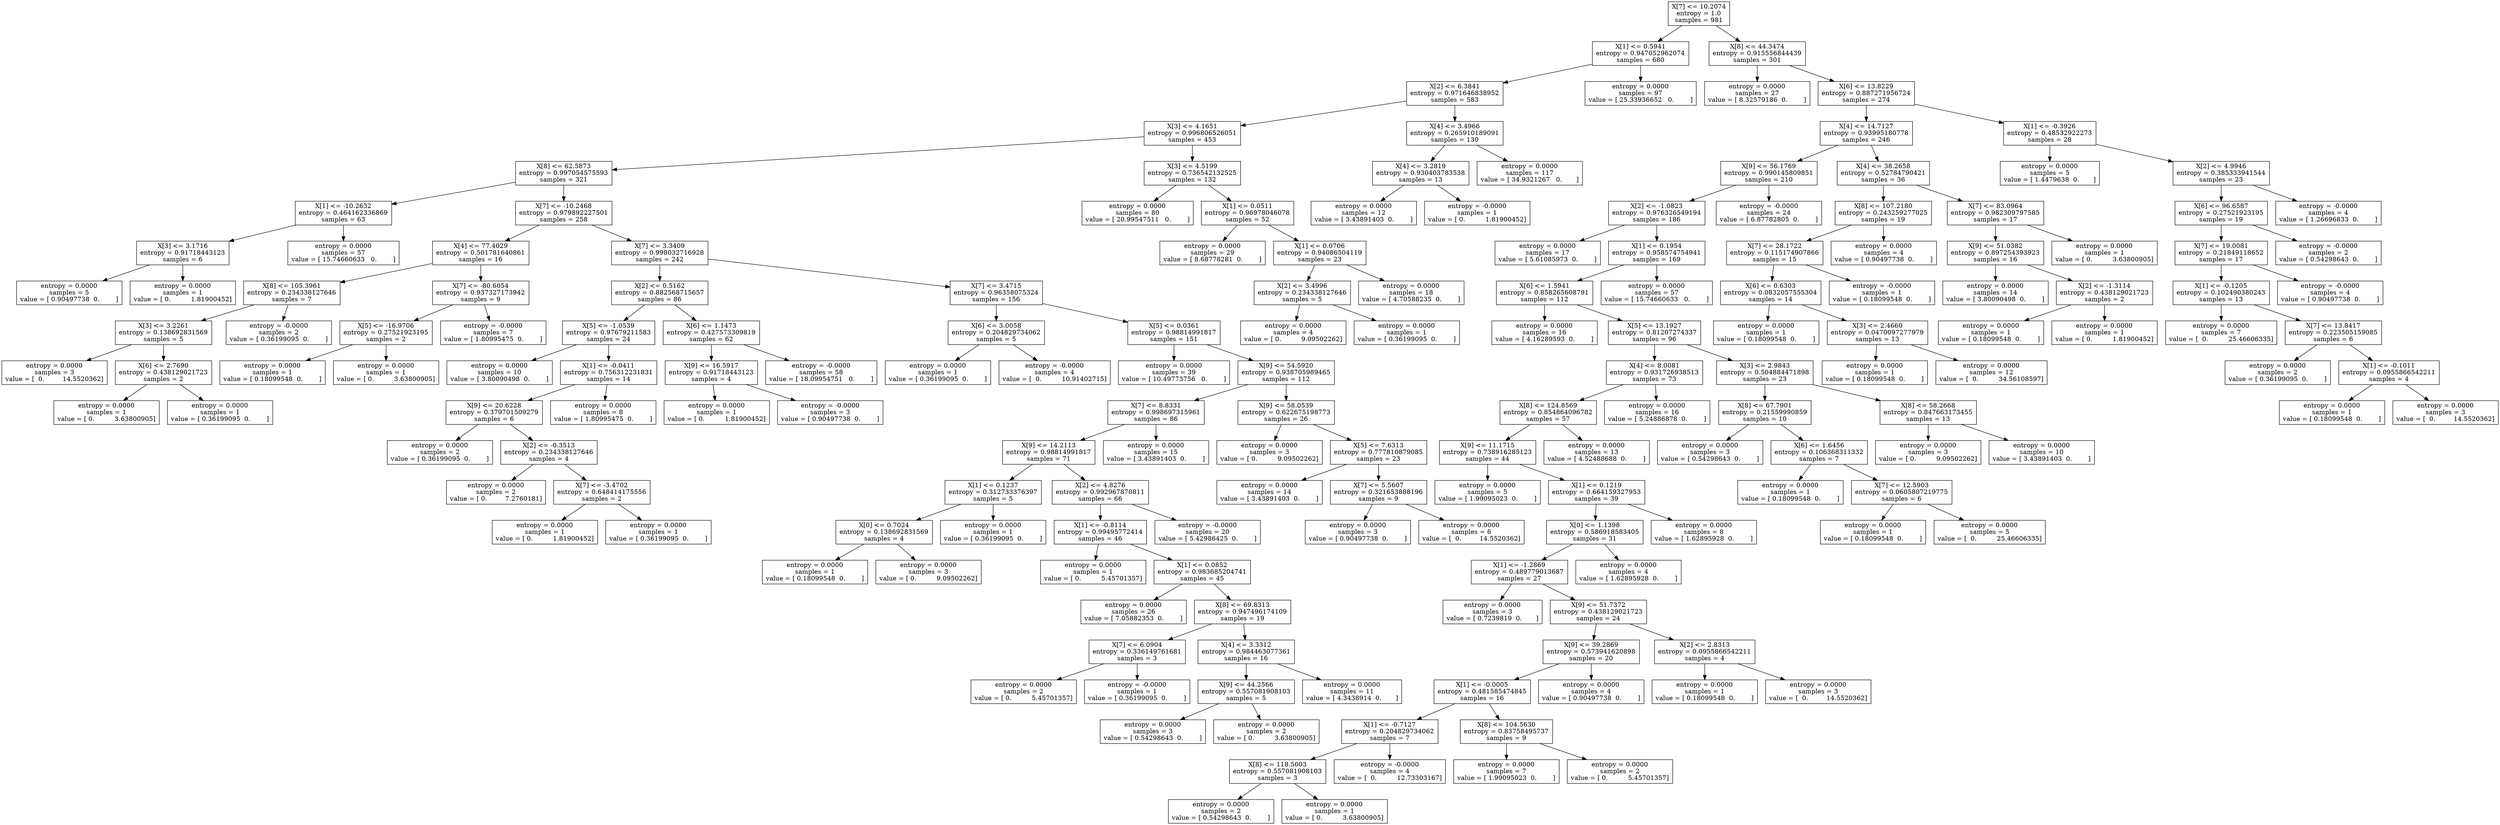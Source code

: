 digraph Tree {
0 [label="X[7] <= 10.2074\nentropy = 1.0\nsamples = 981", shape="box"] ;
1 [label="X[1] <= 0.5941\nentropy = 0.947052962074\nsamples = 680", shape="box"] ;
0 -> 1 ;
2 [label="X[2] <= 6.3841\nentropy = 0.971646838952\nsamples = 583", shape="box"] ;
1 -> 2 ;
3 [label="X[3] <= 4.1651\nentropy = 0.996806526051\nsamples = 453", shape="box"] ;
2 -> 3 ;
4 [label="X[8] <= 62.5873\nentropy = 0.997054575593\nsamples = 321", shape="box"] ;
3 -> 4 ;
5 [label="X[1] <= -10.2632\nentropy = 0.464162336869\nsamples = 63", shape="box"] ;
4 -> 5 ;
6 [label="X[3] <= 3.1716\nentropy = 0.91718443123\nsamples = 6", shape="box"] ;
5 -> 6 ;
7 [label="entropy = 0.0000\nsamples = 5\nvalue = [ 0.90497738  0.        ]", shape="box"] ;
6 -> 7 ;
8 [label="entropy = 0.0000\nsamples = 1\nvalue = [ 0.          1.81900452]", shape="box"] ;
6 -> 8 ;
9 [label="entropy = 0.0000\nsamples = 57\nvalue = [ 15.74660633   0.        ]", shape="box"] ;
5 -> 9 ;
10 [label="X[7] <= -10.2468\nentropy = 0.979892227501\nsamples = 258", shape="box"] ;
4 -> 10 ;
11 [label="X[4] <= 77.4029\nentropy = 0.501781640861\nsamples = 16", shape="box"] ;
10 -> 11 ;
12 [label="X[8] <= 105.3961\nentropy = 0.234338127646\nsamples = 7", shape="box"] ;
11 -> 12 ;
13 [label="X[3] <= 3.2261\nentropy = 0.138692831569\nsamples = 5", shape="box"] ;
12 -> 13 ;
14 [label="entropy = 0.0000\nsamples = 3\nvalue = [  0.         14.5520362]", shape="box"] ;
13 -> 14 ;
15 [label="X[6] <= 2.7690\nentropy = 0.438129021723\nsamples = 2", shape="box"] ;
13 -> 15 ;
16 [label="entropy = 0.0000\nsamples = 1\nvalue = [ 0.          3.63800905]", shape="box"] ;
15 -> 16 ;
17 [label="entropy = 0.0000\nsamples = 1\nvalue = [ 0.36199095  0.        ]", shape="box"] ;
15 -> 17 ;
18 [label="entropy = -0.0000\nsamples = 2\nvalue = [ 0.36199095  0.        ]", shape="box"] ;
12 -> 18 ;
19 [label="X[7] <= -80.6054\nentropy = 0.937327173942\nsamples = 9", shape="box"] ;
11 -> 19 ;
20 [label="X[5] <= -16.9706\nentropy = 0.27521923195\nsamples = 2", shape="box"] ;
19 -> 20 ;
21 [label="entropy = 0.0000\nsamples = 1\nvalue = [ 0.18099548  0.        ]", shape="box"] ;
20 -> 21 ;
22 [label="entropy = 0.0000\nsamples = 1\nvalue = [ 0.          3.63800905]", shape="box"] ;
20 -> 22 ;
23 [label="entropy = -0.0000\nsamples = 7\nvalue = [ 1.80995475  0.        ]", shape="box"] ;
19 -> 23 ;
24 [label="X[7] <= 3.3409\nentropy = 0.998032716928\nsamples = 242", shape="box"] ;
10 -> 24 ;
25 [label="X[2] <= 0.5162\nentropy = 0.882568715657\nsamples = 86", shape="box"] ;
24 -> 25 ;
26 [label="X[5] <= -1.0539\nentropy = 0.97679211583\nsamples = 24", shape="box"] ;
25 -> 26 ;
27 [label="entropy = 0.0000\nsamples = 10\nvalue = [ 3.80090498  0.        ]", shape="box"] ;
26 -> 27 ;
28 [label="X[1] <= -0.0411\nentropy = 0.756312231831\nsamples = 14", shape="box"] ;
26 -> 28 ;
29 [label="X[9] <= 20.6228\nentropy = 0.379701509279\nsamples = 6", shape="box"] ;
28 -> 29 ;
30 [label="entropy = 0.0000\nsamples = 2\nvalue = [ 0.36199095  0.        ]", shape="box"] ;
29 -> 30 ;
31 [label="X[2] <= -0.3513\nentropy = 0.234338127646\nsamples = 4", shape="box"] ;
29 -> 31 ;
32 [label="entropy = 0.0000\nsamples = 2\nvalue = [ 0.         7.2760181]", shape="box"] ;
31 -> 32 ;
33 [label="X[7] <= -3.4702\nentropy = 0.648414175556\nsamples = 2", shape="box"] ;
31 -> 33 ;
34 [label="entropy = 0.0000\nsamples = 1\nvalue = [ 0.          1.81900452]", shape="box"] ;
33 -> 34 ;
35 [label="entropy = 0.0000\nsamples = 1\nvalue = [ 0.36199095  0.        ]", shape="box"] ;
33 -> 35 ;
36 [label="entropy = 0.0000\nsamples = 8\nvalue = [ 1.80995475  0.        ]", shape="box"] ;
28 -> 36 ;
37 [label="X[6] <= 1.1473\nentropy = 0.427573309819\nsamples = 62", shape="box"] ;
25 -> 37 ;
38 [label="X[9] <= 16.5917\nentropy = 0.91718443123\nsamples = 4", shape="box"] ;
37 -> 38 ;
39 [label="entropy = 0.0000\nsamples = 1\nvalue = [ 0.          1.81900452]", shape="box"] ;
38 -> 39 ;
40 [label="entropy = -0.0000\nsamples = 3\nvalue = [ 0.90497738  0.        ]", shape="box"] ;
38 -> 40 ;
41 [label="entropy = -0.0000\nsamples = 58\nvalue = [ 18.09954751   0.        ]", shape="box"] ;
37 -> 41 ;
42 [label="X[7] <= 3.4715\nentropy = 0.96358075324\nsamples = 156", shape="box"] ;
24 -> 42 ;
43 [label="X[6] <= 3.0058\nentropy = 0.204829734062\nsamples = 5", shape="box"] ;
42 -> 43 ;
44 [label="entropy = 0.0000\nsamples = 1\nvalue = [ 0.36199095  0.        ]", shape="box"] ;
43 -> 44 ;
45 [label="entropy = -0.0000\nsamples = 4\nvalue = [  0.          10.91402715]", shape="box"] ;
43 -> 45 ;
46 [label="X[5] <= 0.0361\nentropy = 0.98814991817\nsamples = 151", shape="box"] ;
42 -> 46 ;
47 [label="entropy = 0.0000\nsamples = 39\nvalue = [ 10.49773756   0.        ]", shape="box"] ;
46 -> 47 ;
48 [label="X[9] <= 54.5920\nentropy = 0.938705989465\nsamples = 112", shape="box"] ;
46 -> 48 ;
49 [label="X[7] <= 8.8331\nentropy = 0.998697315961\nsamples = 86", shape="box"] ;
48 -> 49 ;
50 [label="X[9] <= 14.2113\nentropy = 0.98814991817\nsamples = 71", shape="box"] ;
49 -> 50 ;
51 [label="X[1] <= 0.1237\nentropy = 0.312733376397\nsamples = 5", shape="box"] ;
50 -> 51 ;
52 [label="X[0] <= 0.7024\nentropy = 0.138692831569\nsamples = 4", shape="box"] ;
51 -> 52 ;
53 [label="entropy = 0.0000\nsamples = 1\nvalue = [ 0.18099548  0.        ]", shape="box"] ;
52 -> 53 ;
54 [label="entropy = 0.0000\nsamples = 3\nvalue = [ 0.          9.09502262]", shape="box"] ;
52 -> 54 ;
55 [label="entropy = 0.0000\nsamples = 1\nvalue = [ 0.36199095  0.        ]", shape="box"] ;
51 -> 55 ;
56 [label="X[2] <= 4.8276\nentropy = 0.992967870811\nsamples = 66", shape="box"] ;
50 -> 56 ;
57 [label="X[1] <= -0.8114\nentropy = 0.99495772414\nsamples = 46", shape="box"] ;
56 -> 57 ;
58 [label="entropy = 0.0000\nsamples = 1\nvalue = [ 0.          5.45701357]", shape="box"] ;
57 -> 58 ;
59 [label="X[1] <= 0.0852\nentropy = 0.983685204741\nsamples = 45", shape="box"] ;
57 -> 59 ;
60 [label="entropy = 0.0000\nsamples = 26\nvalue = [ 7.05882353  0.        ]", shape="box"] ;
59 -> 60 ;
61 [label="X[8] <= 69.8313\nentropy = 0.947496174109\nsamples = 19", shape="box"] ;
59 -> 61 ;
62 [label="X[7] <= 6.0904\nentropy = 0.336149761681\nsamples = 3", shape="box"] ;
61 -> 62 ;
63 [label="entropy = 0.0000\nsamples = 2\nvalue = [ 0.          5.45701357]", shape="box"] ;
62 -> 63 ;
64 [label="entropy = -0.0000\nsamples = 1\nvalue = [ 0.36199095  0.        ]", shape="box"] ;
62 -> 64 ;
65 [label="X[4] <= 3.3312\nentropy = 0.984463077361\nsamples = 16", shape="box"] ;
61 -> 65 ;
66 [label="X[9] <= 44.2566\nentropy = 0.557081908103\nsamples = 5", shape="box"] ;
65 -> 66 ;
67 [label="entropy = 0.0000\nsamples = 3\nvalue = [ 0.54298643  0.        ]", shape="box"] ;
66 -> 67 ;
68 [label="entropy = 0.0000\nsamples = 2\nvalue = [ 0.          3.63800905]", shape="box"] ;
66 -> 68 ;
69 [label="entropy = 0.0000\nsamples = 11\nvalue = [ 4.3438914  0.       ]", shape="box"] ;
65 -> 69 ;
70 [label="entropy = -0.0000\nsamples = 20\nvalue = [ 5.42986425  0.        ]", shape="box"] ;
56 -> 70 ;
71 [label="entropy = 0.0000\nsamples = 15\nvalue = [ 3.43891403  0.        ]", shape="box"] ;
49 -> 71 ;
72 [label="X[9] <= 58.0539\nentropy = 0.622675198773\nsamples = 26", shape="box"] ;
48 -> 72 ;
73 [label="entropy = 0.0000\nsamples = 3\nvalue = [ 0.          9.09502262]", shape="box"] ;
72 -> 73 ;
74 [label="X[5] <= 7.6313\nentropy = 0.777810879085\nsamples = 23", shape="box"] ;
72 -> 74 ;
75 [label="entropy = 0.0000\nsamples = 14\nvalue = [ 3.43891403  0.        ]", shape="box"] ;
74 -> 75 ;
76 [label="X[7] <= 5.5607\nentropy = 0.321653888196\nsamples = 9", shape="box"] ;
74 -> 76 ;
77 [label="entropy = 0.0000\nsamples = 3\nvalue = [ 0.90497738  0.        ]", shape="box"] ;
76 -> 77 ;
78 [label="entropy = 0.0000\nsamples = 6\nvalue = [  0.         14.5520362]", shape="box"] ;
76 -> 78 ;
79 [label="X[3] <= 4.5199\nentropy = 0.736542132525\nsamples = 132", shape="box"] ;
3 -> 79 ;
80 [label="entropy = 0.0000\nsamples = 80\nvalue = [ 20.99547511   0.        ]", shape="box"] ;
79 -> 80 ;
81 [label="X[1] <= 0.0511\nentropy = 0.96978046078\nsamples = 52", shape="box"] ;
79 -> 81 ;
82 [label="entropy = 0.0000\nsamples = 29\nvalue = [ 8.68778281  0.        ]", shape="box"] ;
81 -> 82 ;
83 [label="X[1] <= 0.0706\nentropy = 0.94086504119\nsamples = 23", shape="box"] ;
81 -> 83 ;
84 [label="X[2] <= 3.4996\nentropy = 0.234338127646\nsamples = 5", shape="box"] ;
83 -> 84 ;
85 [label="entropy = 0.0000\nsamples = 4\nvalue = [ 0.          9.09502262]", shape="box"] ;
84 -> 85 ;
86 [label="entropy = 0.0000\nsamples = 1\nvalue = [ 0.36199095  0.        ]", shape="box"] ;
84 -> 86 ;
87 [label="entropy = 0.0000\nsamples = 18\nvalue = [ 4.70588235  0.        ]", shape="box"] ;
83 -> 87 ;
88 [label="X[4] <= 3.4966\nentropy = 0.265910189091\nsamples = 130", shape="box"] ;
2 -> 88 ;
89 [label="X[4] <= 3.2819\nentropy = 0.930403783538\nsamples = 13", shape="box"] ;
88 -> 89 ;
90 [label="entropy = 0.0000\nsamples = 12\nvalue = [ 3.43891403  0.        ]", shape="box"] ;
89 -> 90 ;
91 [label="entropy = -0.0000\nsamples = 1\nvalue = [ 0.          1.81900452]", shape="box"] ;
89 -> 91 ;
92 [label="entropy = 0.0000\nsamples = 117\nvalue = [ 34.9321267   0.       ]", shape="box"] ;
88 -> 92 ;
93 [label="entropy = 0.0000\nsamples = 97\nvalue = [ 25.33936652   0.        ]", shape="box"] ;
1 -> 93 ;
94 [label="X[8] <= 44.3474\nentropy = 0.915556844439\nsamples = 301", shape="box"] ;
0 -> 94 ;
95 [label="entropy = 0.0000\nsamples = 27\nvalue = [ 8.32579186  0.        ]", shape="box"] ;
94 -> 95 ;
96 [label="X[6] <= 13.8229\nentropy = 0.887271956724\nsamples = 274", shape="box"] ;
94 -> 96 ;
97 [label="X[4] <= 14.7127\nentropy = 0.93995180778\nsamples = 246", shape="box"] ;
96 -> 97 ;
98 [label="X[9] <= 56.1769\nentropy = 0.990145809851\nsamples = 210", shape="box"] ;
97 -> 98 ;
99 [label="X[2] <= -1.0823\nentropy = 0.976326549194\nsamples = 186", shape="box"] ;
98 -> 99 ;
100 [label="entropy = 0.0000\nsamples = 17\nvalue = [ 5.61085973  0.        ]", shape="box"] ;
99 -> 100 ;
101 [label="X[1] <= 0.1954\nentropy = 0.958574754941\nsamples = 169", shape="box"] ;
99 -> 101 ;
102 [label="X[6] <= 1.5941\nentropy = 0.858265608791\nsamples = 112", shape="box"] ;
101 -> 102 ;
103 [label="entropy = 0.0000\nsamples = 16\nvalue = [ 4.16289593  0.        ]", shape="box"] ;
102 -> 103 ;
104 [label="X[5] <= 13.1927\nentropy = 0.81207274337\nsamples = 96", shape="box"] ;
102 -> 104 ;
105 [label="X[4] <= 8.0081\nentropy = 0.931726938513\nsamples = 73", shape="box"] ;
104 -> 105 ;
106 [label="X[8] <= 124.8569\nentropy = 0.854864096782\nsamples = 57", shape="box"] ;
105 -> 106 ;
107 [label="X[9] <= 11.1715\nentropy = 0.738916285123\nsamples = 44", shape="box"] ;
106 -> 107 ;
108 [label="entropy = 0.0000\nsamples = 5\nvalue = [ 1.99095023  0.        ]", shape="box"] ;
107 -> 108 ;
109 [label="X[1] <= 0.1219\nentropy = 0.664159327953\nsamples = 39", shape="box"] ;
107 -> 109 ;
110 [label="X[0] <= 1.1398\nentropy = 0.586918583405\nsamples = 31", shape="box"] ;
109 -> 110 ;
111 [label="X[1] <= -1.2869\nentropy = 0.489779013687\nsamples = 27", shape="box"] ;
110 -> 111 ;
112 [label="entropy = 0.0000\nsamples = 3\nvalue = [ 0.7239819  0.       ]", shape="box"] ;
111 -> 112 ;
113 [label="X[9] <= 51.7372\nentropy = 0.438129021723\nsamples = 24", shape="box"] ;
111 -> 113 ;
114 [label="X[9] <= 39.2869\nentropy = 0.573941620898\nsamples = 20", shape="box"] ;
113 -> 114 ;
115 [label="X[1] <= -0.0005\nentropy = 0.481585474845\nsamples = 16", shape="box"] ;
114 -> 115 ;
116 [label="X[1] <= -0.7127\nentropy = 0.204829734062\nsamples = 7", shape="box"] ;
115 -> 116 ;
117 [label="X[8] <= 118.5003\nentropy = 0.557081908103\nsamples = 3", shape="box"] ;
116 -> 117 ;
118 [label="entropy = 0.0000\nsamples = 2\nvalue = [ 0.54298643  0.        ]", shape="box"] ;
117 -> 118 ;
119 [label="entropy = 0.0000\nsamples = 1\nvalue = [ 0.          3.63800905]", shape="box"] ;
117 -> 119 ;
120 [label="entropy = -0.0000\nsamples = 4\nvalue = [  0.          12.73303167]", shape="box"] ;
116 -> 120 ;
121 [label="X[8] <= 104.5630\nentropy = 0.83758495737\nsamples = 9", shape="box"] ;
115 -> 121 ;
122 [label="entropy = 0.0000\nsamples = 7\nvalue = [ 1.99095023  0.        ]", shape="box"] ;
121 -> 122 ;
123 [label="entropy = 0.0000\nsamples = 2\nvalue = [ 0.          5.45701357]", shape="box"] ;
121 -> 123 ;
124 [label="entropy = 0.0000\nsamples = 4\nvalue = [ 0.90497738  0.        ]", shape="box"] ;
114 -> 124 ;
125 [label="X[2] <= 2.8313\nentropy = 0.0955866542211\nsamples = 4", shape="box"] ;
113 -> 125 ;
126 [label="entropy = 0.0000\nsamples = 1\nvalue = [ 0.18099548  0.        ]", shape="box"] ;
125 -> 126 ;
127 [label="entropy = 0.0000\nsamples = 3\nvalue = [  0.         14.5520362]", shape="box"] ;
125 -> 127 ;
128 [label="entropy = 0.0000\nsamples = 4\nvalue = [ 1.62895928  0.        ]", shape="box"] ;
110 -> 128 ;
129 [label="entropy = 0.0000\nsamples = 8\nvalue = [ 1.62895928  0.        ]", shape="box"] ;
109 -> 129 ;
130 [label="entropy = 0.0000\nsamples = 13\nvalue = [ 4.52488688  0.        ]", shape="box"] ;
106 -> 130 ;
131 [label="entropy = 0.0000\nsamples = 16\nvalue = [ 5.24886878  0.        ]", shape="box"] ;
105 -> 131 ;
132 [label="X[3] <= 2.9843\nentropy = 0.504884471898\nsamples = 23", shape="box"] ;
104 -> 132 ;
133 [label="X[8] <= 67.7901\nentropy = 0.21559990859\nsamples = 10", shape="box"] ;
132 -> 133 ;
134 [label="entropy = 0.0000\nsamples = 3\nvalue = [ 0.54298643  0.        ]", shape="box"] ;
133 -> 134 ;
135 [label="X[6] <= 1.6456\nentropy = 0.106368311332\nsamples = 7", shape="box"] ;
133 -> 135 ;
136 [label="entropy = 0.0000\nsamples = 1\nvalue = [ 0.18099548  0.        ]", shape="box"] ;
135 -> 136 ;
137 [label="X[7] <= 12.5903\nentropy = 0.0605807219775\nsamples = 6", shape="box"] ;
135 -> 137 ;
138 [label="entropy = 0.0000\nsamples = 1\nvalue = [ 0.18099548  0.        ]", shape="box"] ;
137 -> 138 ;
139 [label="entropy = 0.0000\nsamples = 5\nvalue = [  0.          25.46606335]", shape="box"] ;
137 -> 139 ;
140 [label="X[8] <= 58.2668\nentropy = 0.847663173455\nsamples = 13", shape="box"] ;
132 -> 140 ;
141 [label="entropy = 0.0000\nsamples = 3\nvalue = [ 0.          9.09502262]", shape="box"] ;
140 -> 141 ;
142 [label="entropy = 0.0000\nsamples = 10\nvalue = [ 3.43891403  0.        ]", shape="box"] ;
140 -> 142 ;
143 [label="entropy = 0.0000\nsamples = 57\nvalue = [ 15.74660633   0.        ]", shape="box"] ;
101 -> 143 ;
144 [label="entropy = -0.0000\nsamples = 24\nvalue = [ 6.87782805  0.        ]", shape="box"] ;
98 -> 144 ;
145 [label="X[4] <= 38.2658\nentropy = 0.52784790421\nsamples = 36", shape="box"] ;
97 -> 145 ;
146 [label="X[8] <= 107.2180\nentropy = 0.243259277025\nsamples = 19", shape="box"] ;
145 -> 146 ;
147 [label="X[7] <= 28.1722\nentropy = 0.115174907866\nsamples = 15", shape="box"] ;
146 -> 147 ;
148 [label="X[6] <= 0.6303\nentropy = 0.0832057555304\nsamples = 14", shape="box"] ;
147 -> 148 ;
149 [label="entropy = 0.0000\nsamples = 1\nvalue = [ 0.18099548  0.        ]", shape="box"] ;
148 -> 149 ;
150 [label="X[3] <= 2.4660\nentropy = 0.0470097277979\nsamples = 13", shape="box"] ;
148 -> 150 ;
151 [label="entropy = 0.0000\nsamples = 1\nvalue = [ 0.18099548  0.        ]", shape="box"] ;
150 -> 151 ;
152 [label="entropy = 0.0000\nsamples = 12\nvalue = [  0.          34.56108597]", shape="box"] ;
150 -> 152 ;
153 [label="entropy = -0.0000\nsamples = 1\nvalue = [ 0.18099548  0.        ]", shape="box"] ;
147 -> 153 ;
154 [label="entropy = 0.0000\nsamples = 4\nvalue = [ 0.90497738  0.        ]", shape="box"] ;
146 -> 154 ;
155 [label="X[7] <= 83.0964\nentropy = 0.982309797585\nsamples = 17", shape="box"] ;
145 -> 155 ;
156 [label="X[9] <= 51.0382\nentropy = 0.897254393923\nsamples = 16", shape="box"] ;
155 -> 156 ;
157 [label="entropy = 0.0000\nsamples = 14\nvalue = [ 3.80090498  0.        ]", shape="box"] ;
156 -> 157 ;
158 [label="X[2] <= -1.3114\nentropy = 0.438129021723\nsamples = 2", shape="box"] ;
156 -> 158 ;
159 [label="entropy = 0.0000\nsamples = 1\nvalue = [ 0.18099548  0.        ]", shape="box"] ;
158 -> 159 ;
160 [label="entropy = 0.0000\nsamples = 1\nvalue = [ 0.          1.81900452]", shape="box"] ;
158 -> 160 ;
161 [label="entropy = 0.0000\nsamples = 1\nvalue = [ 0.          3.63800905]", shape="box"] ;
155 -> 161 ;
162 [label="X[1] <= -0.3926\nentropy = 0.48532922273\nsamples = 28", shape="box"] ;
96 -> 162 ;
163 [label="entropy = 0.0000\nsamples = 5\nvalue = [ 1.4479638  0.       ]", shape="box"] ;
162 -> 163 ;
164 [label="X[2] <= 4.9946\nentropy = 0.385333941544\nsamples = 23", shape="box"] ;
162 -> 164 ;
165 [label="X[6] <= 96.6587\nentropy = 0.27521923195\nsamples = 19", shape="box"] ;
164 -> 165 ;
166 [label="X[7] <= 19.0081\nentropy = 0.21849118652\nsamples = 17", shape="box"] ;
165 -> 166 ;
167 [label="X[1] <= -0.1205\nentropy = 0.102490380243\nsamples = 13", shape="box"] ;
166 -> 167 ;
168 [label="entropy = 0.0000\nsamples = 7\nvalue = [  0.          25.46606335]", shape="box"] ;
167 -> 168 ;
169 [label="X[7] <= 13.8417\nentropy = 0.223505159085\nsamples = 6", shape="box"] ;
167 -> 169 ;
170 [label="entropy = 0.0000\nsamples = 2\nvalue = [ 0.36199095  0.        ]", shape="box"] ;
169 -> 170 ;
171 [label="X[1] <= -0.1011\nentropy = 0.0955866542211\nsamples = 4", shape="box"] ;
169 -> 171 ;
172 [label="entropy = 0.0000\nsamples = 1\nvalue = [ 0.18099548  0.        ]", shape="box"] ;
171 -> 172 ;
173 [label="entropy = 0.0000\nsamples = 3\nvalue = [  0.         14.5520362]", shape="box"] ;
171 -> 173 ;
174 [label="entropy = -0.0000\nsamples = 4\nvalue = [ 0.90497738  0.        ]", shape="box"] ;
166 -> 174 ;
175 [label="entropy = -0.0000\nsamples = 2\nvalue = [ 0.54298643  0.        ]", shape="box"] ;
165 -> 175 ;
176 [label="entropy = -0.0000\nsamples = 4\nvalue = [ 1.26696833  0.        ]", shape="box"] ;
164 -> 176 ;
}